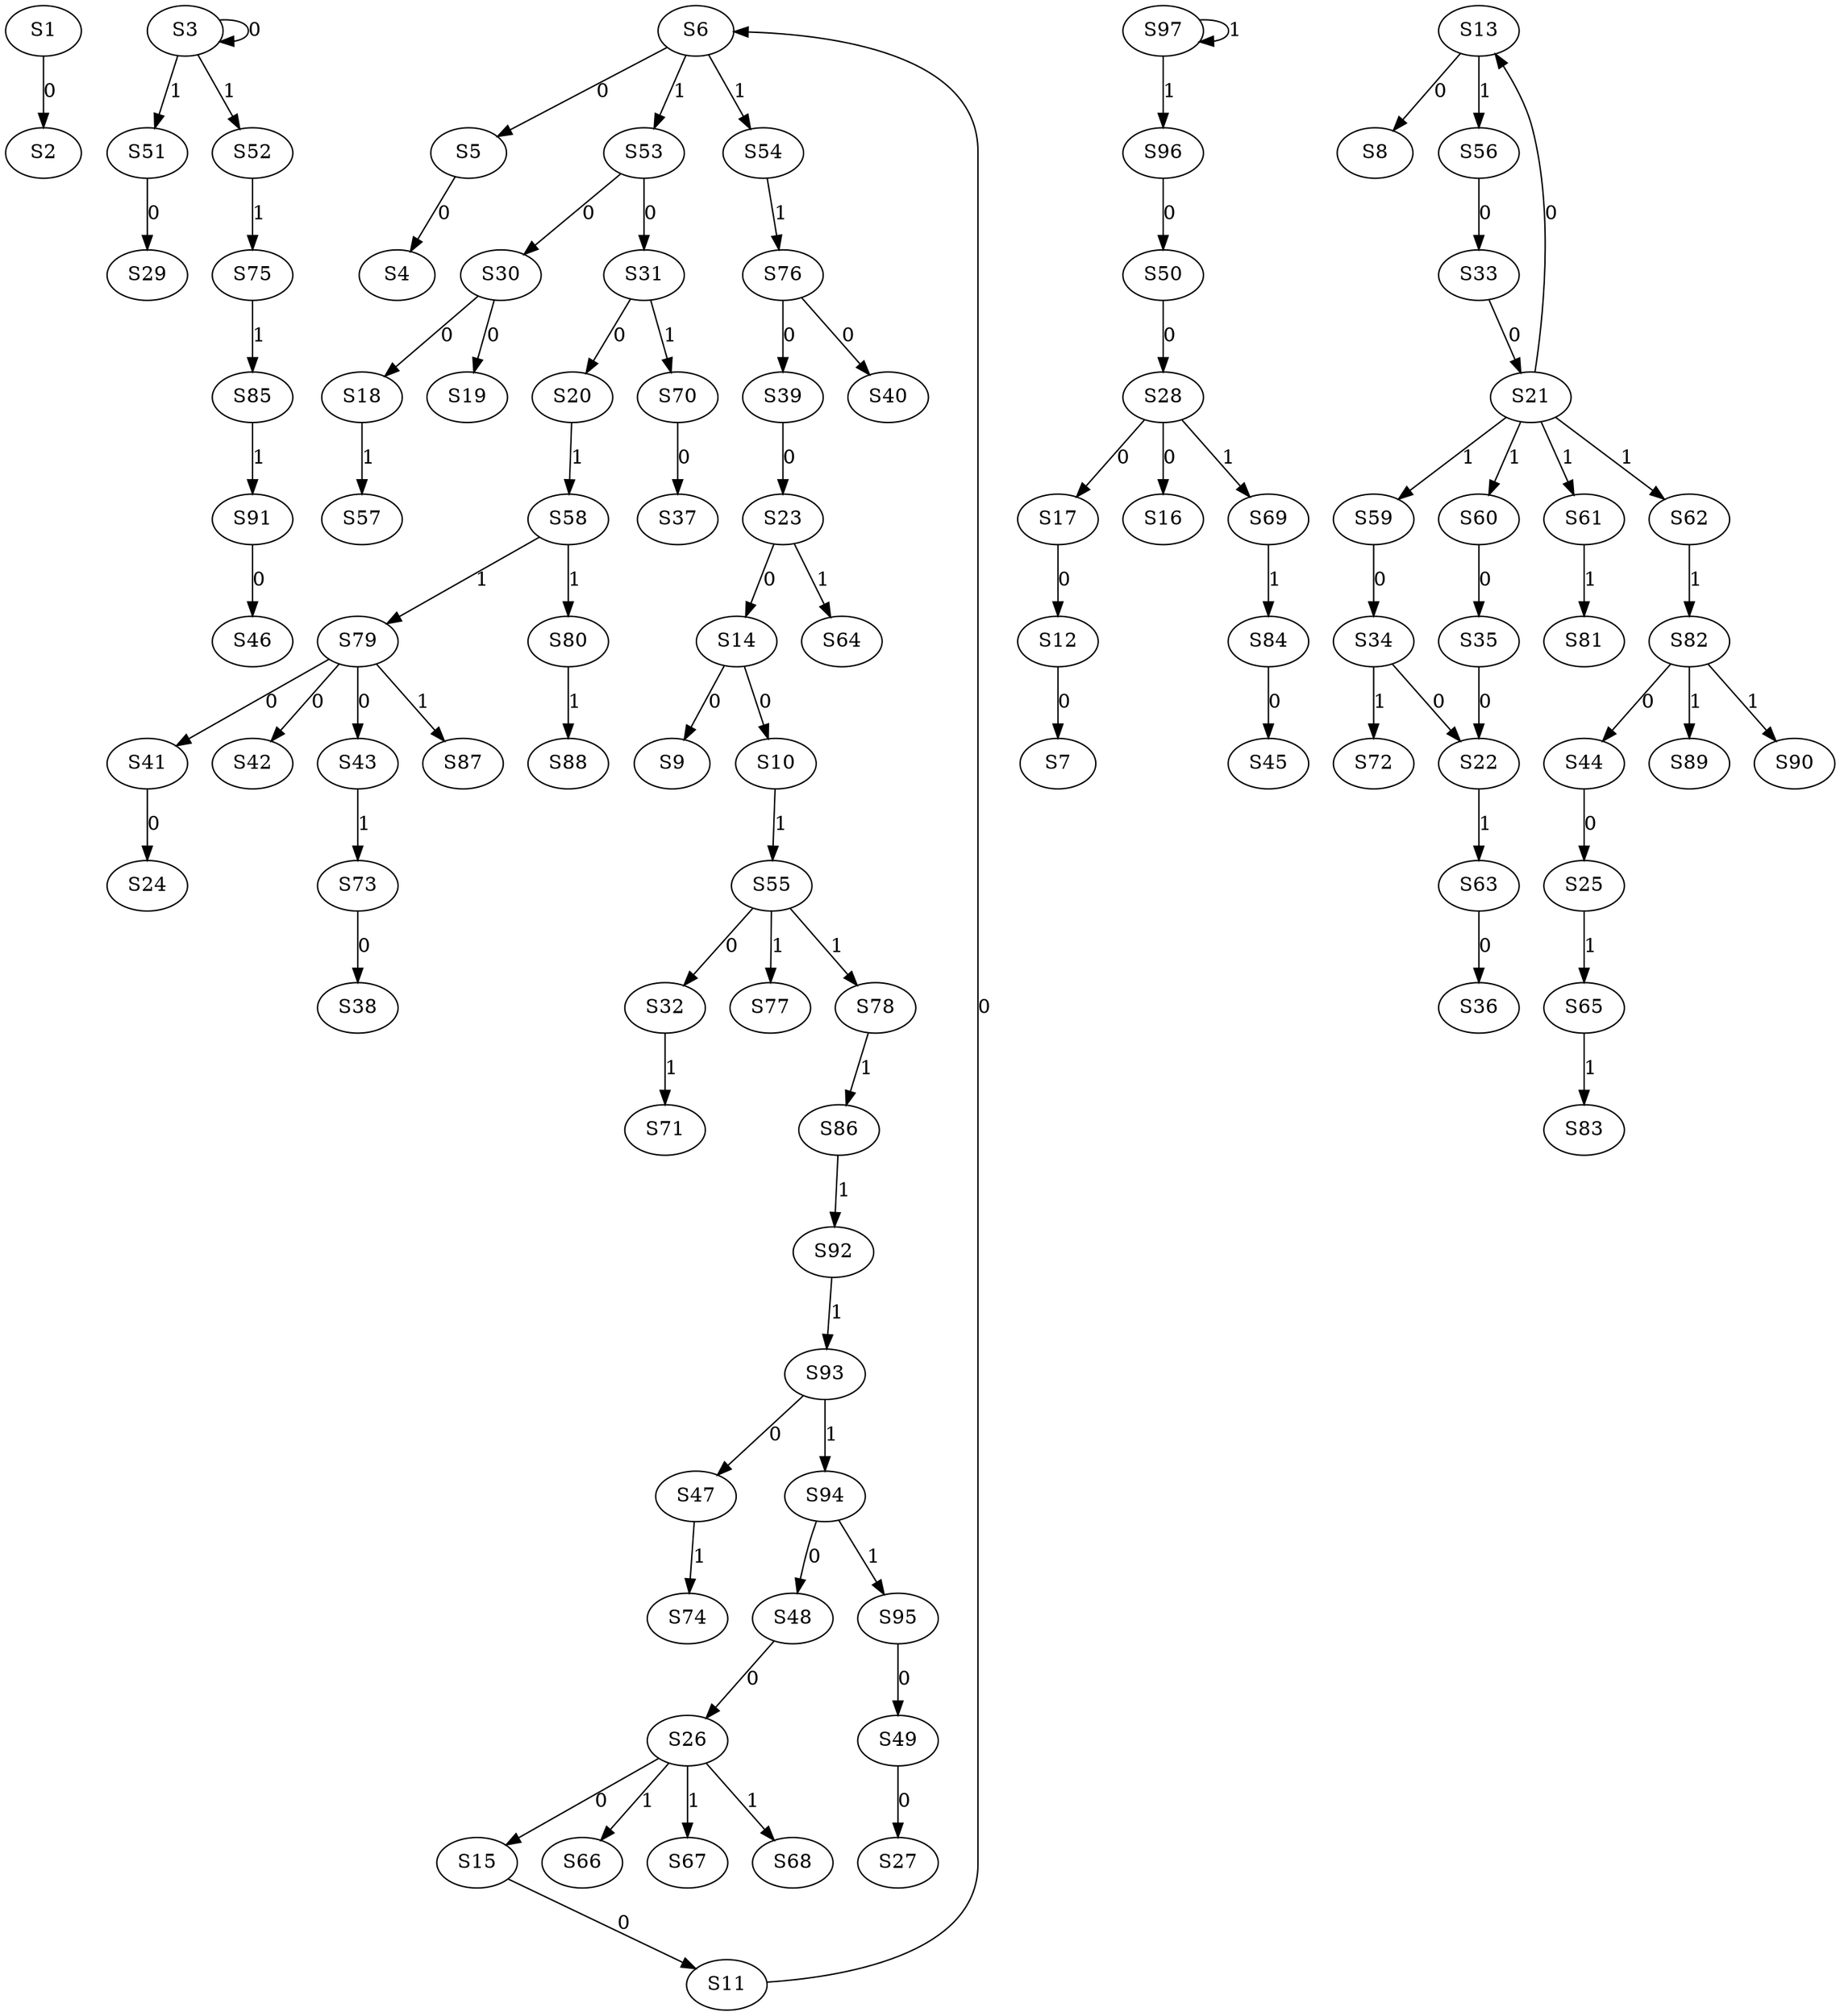 strict digraph {
	S1 -> S2 [ label = 0 ];
	S3 -> S3 [ label = 0 ];
	S5 -> S4 [ label = 0 ];
	S6 -> S5 [ label = 0 ];
	S11 -> S6 [ label = 0 ];
	S12 -> S7 [ label = 0 ];
	S13 -> S8 [ label = 0 ];
	S14 -> S9 [ label = 0 ];
	S14 -> S10 [ label = 0 ];
	S15 -> S11 [ label = 0 ];
	S17 -> S12 [ label = 0 ];
	S21 -> S13 [ label = 0 ];
	S23 -> S14 [ label = 0 ];
	S26 -> S15 [ label = 0 ];
	S28 -> S16 [ label = 0 ];
	S28 -> S17 [ label = 0 ];
	S30 -> S18 [ label = 0 ];
	S30 -> S19 [ label = 0 ];
	S31 -> S20 [ label = 0 ];
	S33 -> S21 [ label = 0 ];
	S34 -> S22 [ label = 0 ];
	S39 -> S23 [ label = 0 ];
	S41 -> S24 [ label = 0 ];
	S44 -> S25 [ label = 0 ];
	S48 -> S26 [ label = 0 ];
	S49 -> S27 [ label = 0 ];
	S50 -> S28 [ label = 0 ];
	S51 -> S29 [ label = 0 ];
	S53 -> S30 [ label = 0 ];
	S53 -> S31 [ label = 0 ];
	S55 -> S32 [ label = 0 ];
	S56 -> S33 [ label = 0 ];
	S59 -> S34 [ label = 0 ];
	S60 -> S35 [ label = 0 ];
	S63 -> S36 [ label = 0 ];
	S70 -> S37 [ label = 0 ];
	S73 -> S38 [ label = 0 ];
	S76 -> S39 [ label = 0 ];
	S76 -> S40 [ label = 0 ];
	S79 -> S41 [ label = 0 ];
	S79 -> S42 [ label = 0 ];
	S79 -> S43 [ label = 0 ];
	S82 -> S44 [ label = 0 ];
	S84 -> S45 [ label = 0 ];
	S91 -> S46 [ label = 0 ];
	S93 -> S47 [ label = 0 ];
	S94 -> S48 [ label = 0 ];
	S95 -> S49 [ label = 0 ];
	S96 -> S50 [ label = 0 ];
	S3 -> S51 [ label = 1 ];
	S3 -> S52 [ label = 1 ];
	S6 -> S53 [ label = 1 ];
	S6 -> S54 [ label = 1 ];
	S10 -> S55 [ label = 1 ];
	S13 -> S56 [ label = 1 ];
	S18 -> S57 [ label = 1 ];
	S20 -> S58 [ label = 1 ];
	S21 -> S59 [ label = 1 ];
	S21 -> S60 [ label = 1 ];
	S21 -> S61 [ label = 1 ];
	S21 -> S62 [ label = 1 ];
	S22 -> S63 [ label = 1 ];
	S23 -> S64 [ label = 1 ];
	S25 -> S65 [ label = 1 ];
	S26 -> S66 [ label = 1 ];
	S26 -> S67 [ label = 1 ];
	S26 -> S68 [ label = 1 ];
	S28 -> S69 [ label = 1 ];
	S31 -> S70 [ label = 1 ];
	S32 -> S71 [ label = 1 ];
	S34 -> S72 [ label = 1 ];
	S43 -> S73 [ label = 1 ];
	S47 -> S74 [ label = 1 ];
	S52 -> S75 [ label = 1 ];
	S54 -> S76 [ label = 1 ];
	S55 -> S77 [ label = 1 ];
	S55 -> S78 [ label = 1 ];
	S58 -> S79 [ label = 1 ];
	S58 -> S80 [ label = 1 ];
	S61 -> S81 [ label = 1 ];
	S62 -> S82 [ label = 1 ];
	S65 -> S83 [ label = 1 ];
	S69 -> S84 [ label = 1 ];
	S75 -> S85 [ label = 1 ];
	S78 -> S86 [ label = 1 ];
	S79 -> S87 [ label = 1 ];
	S80 -> S88 [ label = 1 ];
	S82 -> S89 [ label = 1 ];
	S82 -> S90 [ label = 1 ];
	S85 -> S91 [ label = 1 ];
	S86 -> S92 [ label = 1 ];
	S92 -> S93 [ label = 1 ];
	S93 -> S94 [ label = 1 ];
	S94 -> S95 [ label = 1 ];
	S97 -> S96 [ label = 1 ];
	S97 -> S97 [ label = 1 ];
	S35 -> S22 [ label = 0 ];
}